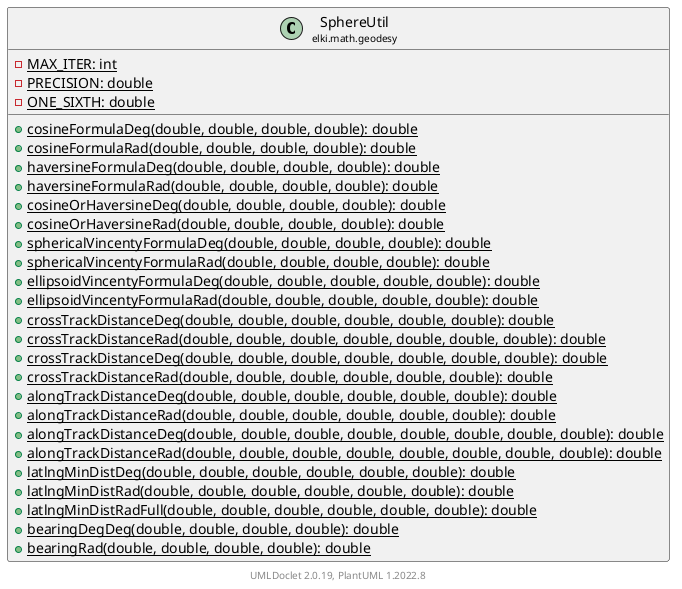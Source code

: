 @startuml
    remove .*\.(Instance|Par|Parameterizer|Factory)$
    set namespaceSeparator none
    hide empty fields
    hide empty methods

    class "<size:14>SphereUtil\n<size:10>elki.math.geodesy" as elki.math.geodesy.SphereUtil [[SphereUtil.html]] {
        {static} -MAX_ITER: int
        {static} -PRECISION: double
        {static} -ONE_SIXTH: double
        {static} +cosineFormulaDeg(double, double, double, double): double
        {static} +cosineFormulaRad(double, double, double, double): double
        {static} +haversineFormulaDeg(double, double, double, double): double
        {static} +haversineFormulaRad(double, double, double, double): double
        {static} +cosineOrHaversineDeg(double, double, double, double): double
        {static} +cosineOrHaversineRad(double, double, double, double): double
        {static} +sphericalVincentyFormulaDeg(double, double, double, double): double
        {static} +sphericalVincentyFormulaRad(double, double, double, double): double
        {static} +ellipsoidVincentyFormulaDeg(double, double, double, double, double): double
        {static} +ellipsoidVincentyFormulaRad(double, double, double, double, double): double
        {static} +crossTrackDistanceDeg(double, double, double, double, double, double): double
        {static} +crossTrackDistanceRad(double, double, double, double, double, double, double): double
        {static} +crossTrackDistanceDeg(double, double, double, double, double, double, double): double
        {static} +crossTrackDistanceRad(double, double, double, double, double, double): double
        {static} +alongTrackDistanceDeg(double, double, double, double, double, double): double
        {static} +alongTrackDistanceRad(double, double, double, double, double, double): double
        {static} +alongTrackDistanceDeg(double, double, double, double, double, double, double, double): double
        {static} +alongTrackDistanceRad(double, double, double, double, double, double, double, double): double
        {static} +latlngMinDistDeg(double, double, double, double, double, double): double
        {static} +latlngMinDistRad(double, double, double, double, double, double): double
        {static} +latlngMinDistRadFull(double, double, double, double, double, double): double
        {static} +bearingDegDeg(double, double, double, double): double
        {static} +bearingRad(double, double, double, double): double
    }

    center footer UMLDoclet 2.0.19, PlantUML 1.2022.8
@enduml
